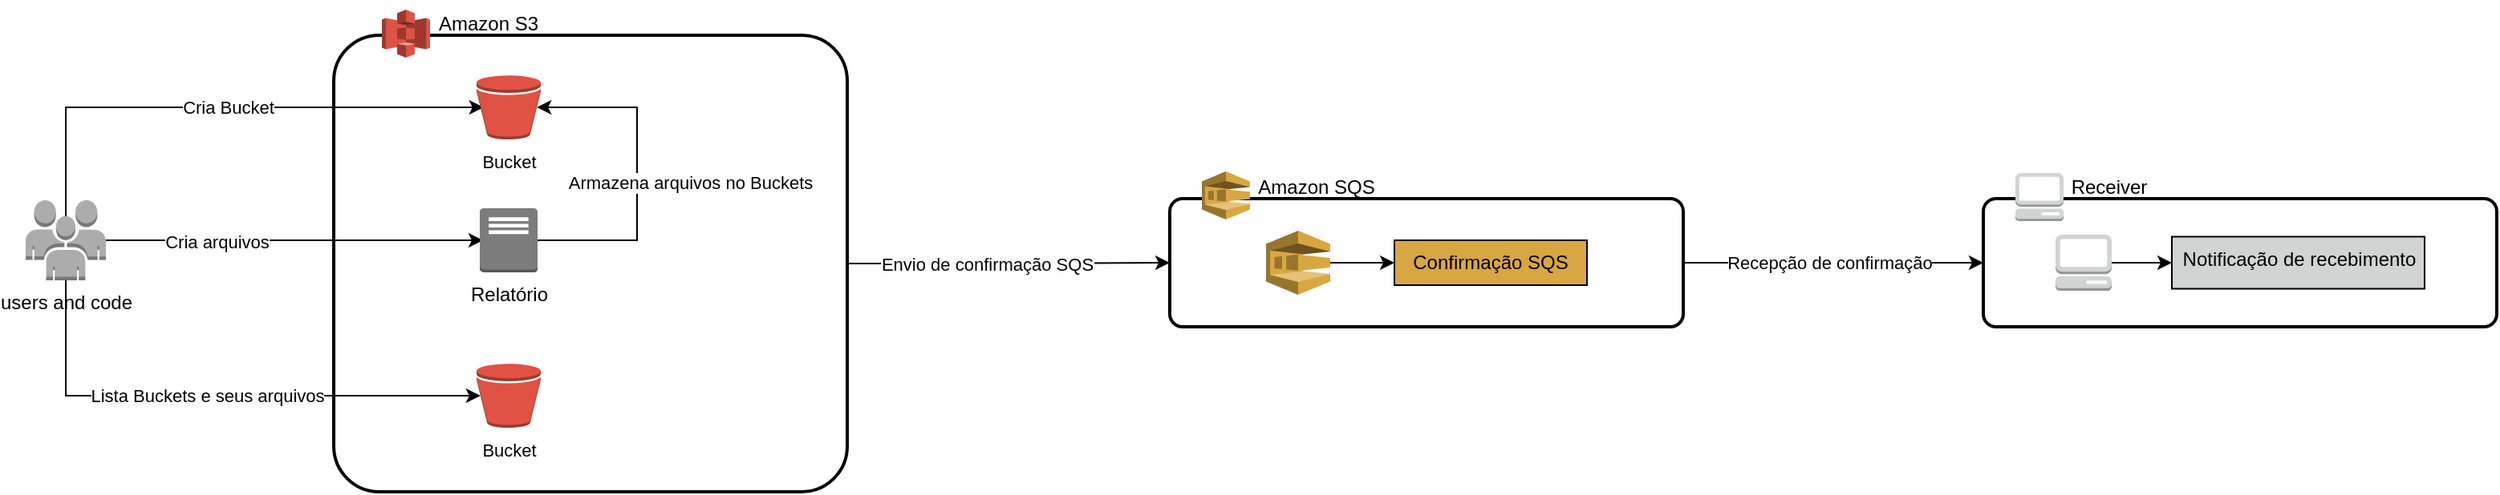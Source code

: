 <mxfile version="21.6.9" type="github">
  <diagram name="Página-1" id="l-NhUE6gXf0gKrMucXpK">
    <mxGraphModel dx="1600" dy="796" grid="1" gridSize="10" guides="1" tooltips="1" connect="1" arrows="1" fold="1" page="1" pageScale="1" pageWidth="827" pageHeight="1169" math="0" shadow="0">
      <root>
        <mxCell id="0" />
        <mxCell id="1" parent="0" />
        <mxCell id="ZSHt7KCe1CXZ1W5EvaFV-32" style="edgeStyle=orthogonalEdgeStyle;rounded=0;orthogonalLoop=1;jettySize=auto;html=1;exitX=1;exitY=0.5;exitDx=0;exitDy=0;entryX=0;entryY=0.5;entryDx=0;entryDy=0;" edge="1" parent="1" source="ZSHt7KCe1CXZ1W5EvaFV-3" target="ZSHt7KCe1CXZ1W5EvaFV-26">
          <mxGeometry relative="1" as="geometry" />
        </mxCell>
        <mxCell id="ZSHt7KCe1CXZ1W5EvaFV-36" value="Envio de confirmação SQS" style="edgeLabel;html=1;align=center;verticalAlign=middle;resizable=0;points=[];" vertex="1" connectable="0" parent="ZSHt7KCe1CXZ1W5EvaFV-32">
          <mxGeometry x="-0.138" y="1" relative="1" as="geometry">
            <mxPoint y="1" as="offset" />
          </mxGeometry>
        </mxCell>
        <mxCell id="ZSHt7KCe1CXZ1W5EvaFV-3" value="" style="rounded=1;arcSize=10;dashed=0;fillColor=none;gradientColor=none;strokeWidth=2;" vertex="1" parent="1">
          <mxGeometry x="270" y="105" width="320" height="285" as="geometry" />
        </mxCell>
        <mxCell id="ZSHt7KCe1CXZ1W5EvaFV-16" style="edgeStyle=orthogonalEdgeStyle;rounded=0;orthogonalLoop=1;jettySize=auto;html=1;exitX=0.5;exitY=0.2;exitDx=0;exitDy=0;exitPerimeter=0;entryX=0.06;entryY=0.5;entryDx=0;entryDy=0;entryPerimeter=0;" edge="1" parent="1" source="ZSHt7KCe1CXZ1W5EvaFV-1">
          <mxGeometry relative="1" as="geometry">
            <mxPoint x="363.4" y="150" as="targetPoint" />
            <Array as="points">
              <mxPoint x="103" y="150" />
            </Array>
          </mxGeometry>
        </mxCell>
        <mxCell id="ZSHt7KCe1CXZ1W5EvaFV-21" value="Cria Bucket" style="edgeLabel;html=1;align=center;verticalAlign=middle;resizable=0;points=[];" vertex="1" connectable="0" parent="ZSHt7KCe1CXZ1W5EvaFV-16">
          <mxGeometry x="0.03" relative="1" as="geometry">
            <mxPoint as="offset" />
          </mxGeometry>
        </mxCell>
        <mxCell id="ZSHt7KCe1CXZ1W5EvaFV-17" style="edgeStyle=orthogonalEdgeStyle;rounded=0;orthogonalLoop=1;jettySize=auto;html=1;entryX=0;entryY=0.5;entryDx=0;entryDy=0;entryPerimeter=0;" edge="1" parent="1" source="ZSHt7KCe1CXZ1W5EvaFV-1">
          <mxGeometry relative="1" as="geometry">
            <mxPoint x="363" y="233" as="targetPoint" />
          </mxGeometry>
        </mxCell>
        <mxCell id="ZSHt7KCe1CXZ1W5EvaFV-22" value="Cria arquivos" style="edgeLabel;html=1;align=center;verticalAlign=middle;resizable=0;points=[];" vertex="1" connectable="0" parent="ZSHt7KCe1CXZ1W5EvaFV-17">
          <mxGeometry x="-0.417" y="-1" relative="1" as="geometry">
            <mxPoint as="offset" />
          </mxGeometry>
        </mxCell>
        <mxCell id="ZSHt7KCe1CXZ1W5EvaFV-18" style="edgeStyle=orthogonalEdgeStyle;rounded=0;orthogonalLoop=1;jettySize=auto;html=1;entryX=0.06;entryY=0.5;entryDx=0;entryDy=0;entryPerimeter=0;" edge="1" parent="1" source="ZSHt7KCe1CXZ1W5EvaFV-1" target="ZSHt7KCe1CXZ1W5EvaFV-14">
          <mxGeometry relative="1" as="geometry">
            <mxPoint x="320.4" y="330" as="targetPoint" />
            <Array as="points">
              <mxPoint x="103" y="330" />
            </Array>
          </mxGeometry>
        </mxCell>
        <mxCell id="ZSHt7KCe1CXZ1W5EvaFV-24" value="Lista Buckets e seus arquivos" style="edgeLabel;html=1;align=center;verticalAlign=middle;resizable=0;points=[];" vertex="1" connectable="0" parent="ZSHt7KCe1CXZ1W5EvaFV-18">
          <mxGeometry x="0.085" relative="1" as="geometry">
            <mxPoint x="-19" as="offset" />
          </mxGeometry>
        </mxCell>
        <mxCell id="ZSHt7KCe1CXZ1W5EvaFV-1" value="users and code" style="outlineConnect=0;dashed=0;verticalLabelPosition=bottom;verticalAlign=top;align=center;html=1;shape=mxgraph.aws3.users;fillColor=#ACACAC;gradientColor=none;" vertex="1" parent="1">
          <mxGeometry x="78" y="208" width="50" height="50" as="geometry" />
        </mxCell>
        <mxCell id="ZSHt7KCe1CXZ1W5EvaFV-5" value="" style="outlineConnect=0;dashed=0;verticalLabelPosition=bottom;verticalAlign=top;align=center;html=1;shape=mxgraph.aws3.s3;fillColor=#E05243;gradientColor=none;" vertex="1" parent="1">
          <mxGeometry x="300" y="89" width="30" height="30" as="geometry" />
        </mxCell>
        <mxCell id="ZSHt7KCe1CXZ1W5EvaFV-6" value="&lt;font style=&quot;font-size: 11px;&quot;&gt;Bucket&lt;/font&gt;" style="outlineConnect=0;dashed=0;verticalLabelPosition=bottom;verticalAlign=top;align=center;html=1;shape=mxgraph.aws3.bucket;fillColor=#E05243;gradientColor=none;" vertex="1" parent="1">
          <mxGeometry x="359" y="130" width="40" height="40" as="geometry" />
        </mxCell>
        <mxCell id="ZSHt7KCe1CXZ1W5EvaFV-20" style="edgeStyle=orthogonalEdgeStyle;rounded=0;orthogonalLoop=1;jettySize=auto;html=1;entryX=0.94;entryY=0.5;entryDx=0;entryDy=0;entryPerimeter=0;" edge="1" parent="1" source="ZSHt7KCe1CXZ1W5EvaFV-8" target="ZSHt7KCe1CXZ1W5EvaFV-6">
          <mxGeometry relative="1" as="geometry">
            <Array as="points">
              <mxPoint x="459" y="233" />
              <mxPoint x="459" y="150" />
            </Array>
          </mxGeometry>
        </mxCell>
        <mxCell id="ZSHt7KCe1CXZ1W5EvaFV-25" value="Armazena arquivos no Buckets" style="edgeLabel;html=1;align=center;verticalAlign=middle;resizable=0;points=[];" vertex="1" connectable="0" parent="ZSHt7KCe1CXZ1W5EvaFV-20">
          <mxGeometry x="-0.055" y="1" relative="1" as="geometry">
            <mxPoint x="34" as="offset" />
          </mxGeometry>
        </mxCell>
        <mxCell id="ZSHt7KCe1CXZ1W5EvaFV-8" value="&lt;font style=&quot;font-size: 12px;&quot;&gt;Relatório&lt;/font&gt;" style="outlineConnect=0;dashed=0;verticalLabelPosition=bottom;verticalAlign=top;align=center;html=1;shape=mxgraph.aws3.traditional_server;fillColor=#7D7C7C;gradientColor=none;" vertex="1" parent="1">
          <mxGeometry x="361" y="213" width="36" height="40" as="geometry" />
        </mxCell>
        <mxCell id="ZSHt7KCe1CXZ1W5EvaFV-14" value="&lt;font style=&quot;font-size: 11px;&quot;&gt;Bucket&lt;/font&gt;" style="outlineConnect=0;dashed=0;verticalLabelPosition=bottom;verticalAlign=top;align=center;html=1;shape=mxgraph.aws3.bucket;fillColor=#E05243;gradientColor=none;" vertex="1" parent="1">
          <mxGeometry x="359" y="310" width="40" height="40" as="geometry" />
        </mxCell>
        <mxCell id="ZSHt7KCe1CXZ1W5EvaFV-42" style="edgeStyle=orthogonalEdgeStyle;rounded=0;orthogonalLoop=1;jettySize=auto;html=1;" edge="1" parent="1" source="ZSHt7KCe1CXZ1W5EvaFV-26" target="ZSHt7KCe1CXZ1W5EvaFV-37">
          <mxGeometry relative="1" as="geometry" />
        </mxCell>
        <mxCell id="ZSHt7KCe1CXZ1W5EvaFV-44" value="Recepção de confirmação" style="edgeLabel;html=1;align=center;verticalAlign=middle;resizable=0;points=[];" vertex="1" connectable="0" parent="ZSHt7KCe1CXZ1W5EvaFV-42">
          <mxGeometry x="-0.034" y="-2" relative="1" as="geometry">
            <mxPoint y="-2" as="offset" />
          </mxGeometry>
        </mxCell>
        <mxCell id="ZSHt7KCe1CXZ1W5EvaFV-26" value="" style="rounded=1;arcSize=10;dashed=0;fillColor=none;gradientColor=none;strokeWidth=2;" vertex="1" parent="1">
          <mxGeometry x="791" y="207" width="320" height="80" as="geometry" />
        </mxCell>
        <mxCell id="ZSHt7KCe1CXZ1W5EvaFV-27" value="" style="outlineConnect=0;dashed=0;verticalLabelPosition=bottom;verticalAlign=top;align=center;html=1;shape=mxgraph.aws3.sqs;fillColor=#D9A741;gradientColor=none;" vertex="1" parent="1">
          <mxGeometry x="811" y="190" width="30" height="30" as="geometry" />
        </mxCell>
        <mxCell id="ZSHt7KCe1CXZ1W5EvaFV-30" value="" style="edgeStyle=orthogonalEdgeStyle;rounded=0;orthogonalLoop=1;jettySize=auto;html=1;" edge="1" parent="1" source="ZSHt7KCe1CXZ1W5EvaFV-28" target="ZSHt7KCe1CXZ1W5EvaFV-29">
          <mxGeometry relative="1" as="geometry" />
        </mxCell>
        <mxCell id="ZSHt7KCe1CXZ1W5EvaFV-28" value="" style="outlineConnect=0;dashed=0;verticalLabelPosition=bottom;verticalAlign=top;align=center;html=1;shape=mxgraph.aws3.sqs;fillColor=#D9A741;gradientColor=none;" vertex="1" parent="1">
          <mxGeometry x="851" y="227" width="40" height="40" as="geometry" />
        </mxCell>
        <mxCell id="ZSHt7KCe1CXZ1W5EvaFV-29" value="Confirmação SQS" style="whiteSpace=wrap;html=1;verticalAlign=top;fillColor=#D9A741;dashed=0;gradientColor=none;" vertex="1" parent="1">
          <mxGeometry x="931" y="233" width="120" height="28" as="geometry" />
        </mxCell>
        <mxCell id="ZSHt7KCe1CXZ1W5EvaFV-37" value="" style="rounded=1;arcSize=10;dashed=0;fillColor=none;gradientColor=none;strokeWidth=2;" vertex="1" parent="1">
          <mxGeometry x="1298" y="207" width="320" height="80" as="geometry" />
        </mxCell>
        <mxCell id="ZSHt7KCe1CXZ1W5EvaFV-38" value="" style="outlineConnect=0;dashed=0;verticalLabelPosition=bottom;verticalAlign=top;align=center;html=1;shape=mxgraph.aws3.management_console;fillColor=#D2D3D3;gradientColor=none;" vertex="1" parent="1">
          <mxGeometry x="1318" y="191" width="30" height="30" as="geometry" />
        </mxCell>
        <mxCell id="ZSHt7KCe1CXZ1W5EvaFV-41" value="" style="edgeStyle=orthogonalEdgeStyle;rounded=0;orthogonalLoop=1;jettySize=auto;html=1;" edge="1" parent="1" source="ZSHt7KCe1CXZ1W5EvaFV-39" target="ZSHt7KCe1CXZ1W5EvaFV-40">
          <mxGeometry relative="1" as="geometry" />
        </mxCell>
        <mxCell id="ZSHt7KCe1CXZ1W5EvaFV-39" value="" style="outlineConnect=0;dashed=0;verticalLabelPosition=bottom;verticalAlign=top;align=center;html=1;shape=mxgraph.aws3.management_console;fillColor=#D2D3D3;gradientColor=none;" vertex="1" parent="1">
          <mxGeometry x="1343" y="229.5" width="35" height="35" as="geometry" />
        </mxCell>
        <mxCell id="ZSHt7KCe1CXZ1W5EvaFV-40" value="Notificação de recebimento" style="whiteSpace=wrap;html=1;verticalAlign=top;fillColor=#D2D3D3;dashed=0;gradientColor=none;" vertex="1" parent="1">
          <mxGeometry x="1415.5" y="230.75" width="157.5" height="32.5" as="geometry" />
        </mxCell>
        <mxCell id="ZSHt7KCe1CXZ1W5EvaFV-46" value="Amazon S3" style="text;html=1;align=center;verticalAlign=middle;resizable=0;points=[];autosize=1;strokeColor=none;fillColor=none;" vertex="1" parent="1">
          <mxGeometry x="321" y="83" width="90" height="30" as="geometry" />
        </mxCell>
        <mxCell id="ZSHt7KCe1CXZ1W5EvaFV-48" value="Amazon SQS" style="text;html=1;align=center;verticalAlign=middle;resizable=0;points=[];autosize=1;strokeColor=none;fillColor=none;" vertex="1" parent="1">
          <mxGeometry x="832" y="185" width="100" height="30" as="geometry" />
        </mxCell>
        <mxCell id="ZSHt7KCe1CXZ1W5EvaFV-49" value="Receiver" style="text;html=1;align=center;verticalAlign=middle;resizable=0;points=[];autosize=1;strokeColor=none;fillColor=none;" vertex="1" parent="1">
          <mxGeometry x="1341" y="185" width="70" height="30" as="geometry" />
        </mxCell>
      </root>
    </mxGraphModel>
  </diagram>
</mxfile>
